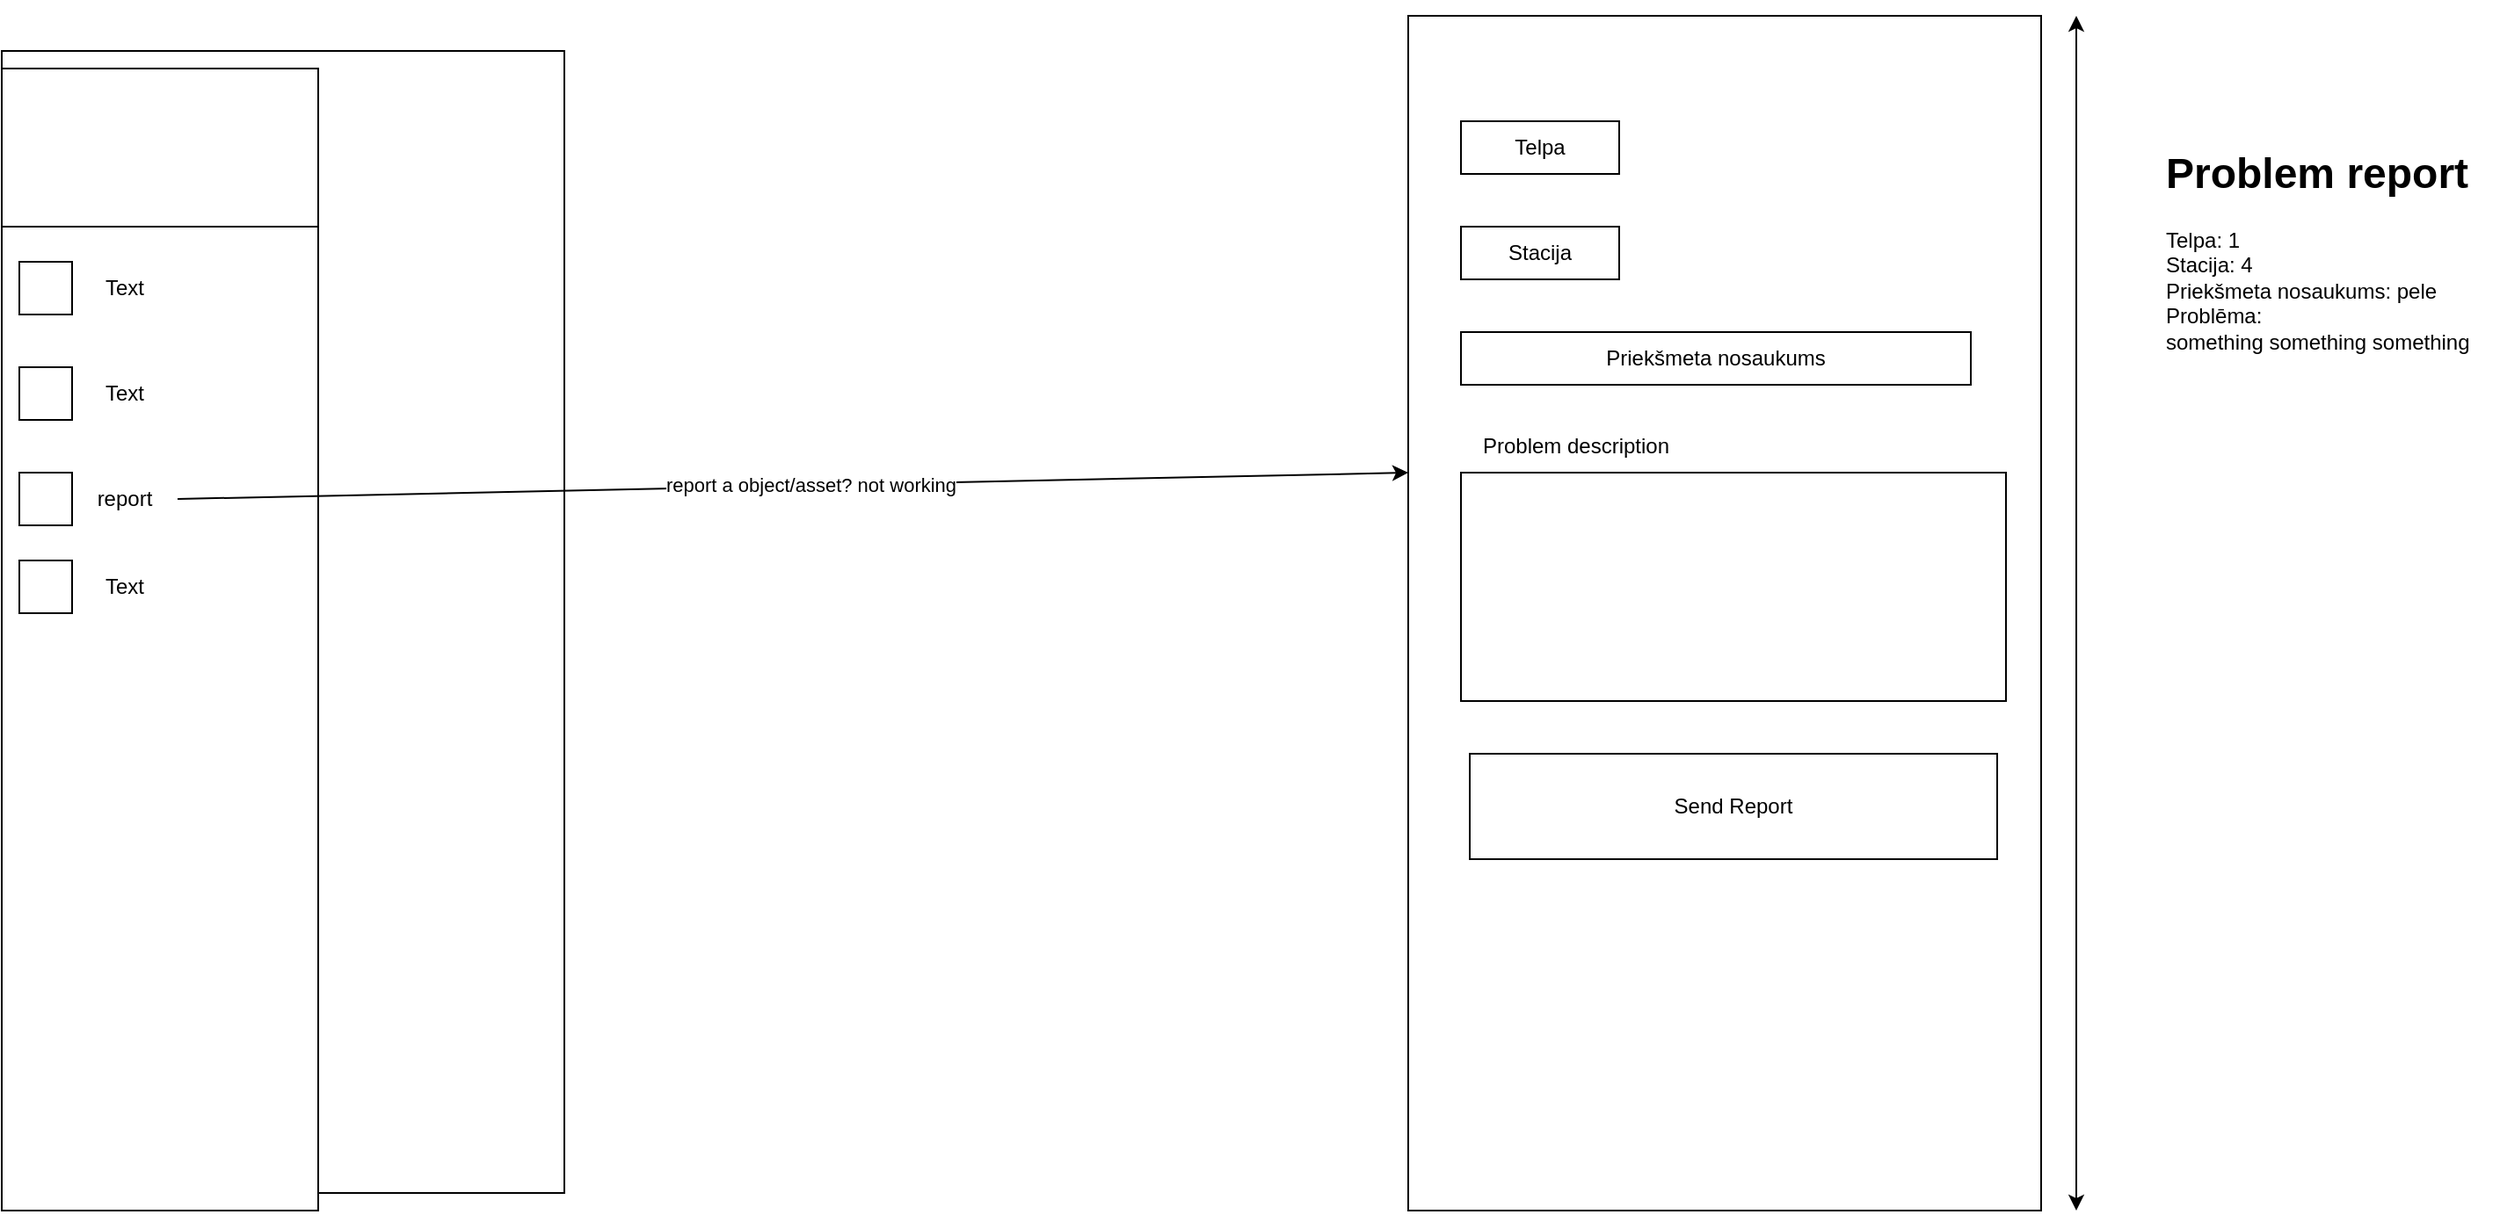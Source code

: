 <mxfile version="23.1.8" type="github">
  <diagram name="Lapa-1" id="KPvquFSmwWqakFf00gwk">
    <mxGraphModel dx="2261" dy="780" grid="1" gridSize="10" guides="1" tooltips="1" connect="1" arrows="1" fold="1" page="1" pageScale="1" pageWidth="827" pageHeight="1169" math="0" shadow="0">
      <root>
        <mxCell id="0" />
        <mxCell id="1" parent="0" />
        <mxCell id="jMKohJV3Y4cP6Zf-13Iu-1" value="" style="rounded=0;whiteSpace=wrap;html=1;" parent="1" vertex="1">
          <mxGeometry x="-220" y="40" width="320" height="650" as="geometry" />
        </mxCell>
        <mxCell id="jMKohJV3Y4cP6Zf-13Iu-2" value="" style="rounded=0;whiteSpace=wrap;html=1;" parent="1" vertex="1">
          <mxGeometry x="-220" y="50" width="180" height="650" as="geometry" />
        </mxCell>
        <mxCell id="jMKohJV3Y4cP6Zf-13Iu-3" value="" style="rounded=0;whiteSpace=wrap;html=1;" parent="1" vertex="1">
          <mxGeometry x="-220" y="50" width="180" height="90" as="geometry" />
        </mxCell>
        <mxCell id="jMKohJV3Y4cP6Zf-13Iu-5" value="" style="whiteSpace=wrap;html=1;aspect=fixed;" parent="1" vertex="1">
          <mxGeometry x="-210" y="160" width="30" height="30" as="geometry" />
        </mxCell>
        <mxCell id="jMKohJV3Y4cP6Zf-13Iu-6" value="Text" style="text;html=1;align=center;verticalAlign=middle;whiteSpace=wrap;rounded=0;" parent="1" vertex="1">
          <mxGeometry x="-180" y="160" width="60" height="30" as="geometry" />
        </mxCell>
        <mxCell id="jMKohJV3Y4cP6Zf-13Iu-7" value="" style="whiteSpace=wrap;html=1;aspect=fixed;" parent="1" vertex="1">
          <mxGeometry x="-210" y="220" width="30" height="30" as="geometry" />
        </mxCell>
        <mxCell id="jMKohJV3Y4cP6Zf-13Iu-8" value="Text" style="text;html=1;align=center;verticalAlign=middle;whiteSpace=wrap;rounded=0;" parent="1" vertex="1">
          <mxGeometry x="-180" y="220" width="60" height="30" as="geometry" />
        </mxCell>
        <mxCell id="jMKohJV3Y4cP6Zf-13Iu-9" value="" style="whiteSpace=wrap;html=1;aspect=fixed;" parent="1" vertex="1">
          <mxGeometry x="-210" y="280" width="30" height="30" as="geometry" />
        </mxCell>
        <mxCell id="jMKohJV3Y4cP6Zf-13Iu-10" value="report" style="text;html=1;align=center;verticalAlign=middle;whiteSpace=wrap;rounded=0;" parent="1" vertex="1">
          <mxGeometry x="-180" y="280" width="60" height="30" as="geometry" />
        </mxCell>
        <mxCell id="jMKohJV3Y4cP6Zf-13Iu-11" value="" style="whiteSpace=wrap;html=1;aspect=fixed;" parent="1" vertex="1">
          <mxGeometry x="-210" y="330" width="30" height="30" as="geometry" />
        </mxCell>
        <mxCell id="jMKohJV3Y4cP6Zf-13Iu-12" value="Text" style="text;html=1;align=center;verticalAlign=middle;whiteSpace=wrap;rounded=0;" parent="1" vertex="1">
          <mxGeometry x="-180" y="330" width="60" height="30" as="geometry" />
        </mxCell>
        <mxCell id="jMKohJV3Y4cP6Zf-13Iu-13" value="" style="endArrow=classic;html=1;rounded=0;exitX=1;exitY=0.5;exitDx=0;exitDy=0;" parent="1" source="jMKohJV3Y4cP6Zf-13Iu-10" edge="1">
          <mxGeometry width="50" height="50" relative="1" as="geometry">
            <mxPoint x="190" y="295" as="sourcePoint" />
            <mxPoint x="580" y="280" as="targetPoint" />
          </mxGeometry>
        </mxCell>
        <mxCell id="jMKohJV3Y4cP6Zf-13Iu-18" value="report a object/asset? not working" style="edgeLabel;html=1;align=center;verticalAlign=middle;resizable=0;points=[];" parent="jMKohJV3Y4cP6Zf-13Iu-13" vertex="1" connectable="0">
          <mxGeometry x="0.029" y="1" relative="1" as="geometry">
            <mxPoint as="offset" />
          </mxGeometry>
        </mxCell>
        <mxCell id="jMKohJV3Y4cP6Zf-13Iu-14" value="" style="rounded=0;whiteSpace=wrap;html=1;" parent="1" vertex="1">
          <mxGeometry x="580" y="20" width="360" height="680" as="geometry" />
        </mxCell>
        <mxCell id="Tgarx9n3kwxgUvCoz0uB-1" value="" style="rounded=0;whiteSpace=wrap;html=1;" vertex="1" parent="1">
          <mxGeometry x="610" y="280" width="310" height="130" as="geometry" />
        </mxCell>
        <mxCell id="Tgarx9n3kwxgUvCoz0uB-2" value="Problem description" style="text;html=1;align=center;verticalAlign=middle;resizable=0;points=[];autosize=1;strokeColor=none;fillColor=none;" vertex="1" parent="1">
          <mxGeometry x="610" y="250" width="130" height="30" as="geometry" />
        </mxCell>
        <mxCell id="Tgarx9n3kwxgUvCoz0uB-5" value="Send Report" style="whiteSpace=wrap;html=1;" vertex="1" parent="1">
          <mxGeometry x="615" y="440" width="300" height="60" as="geometry" />
        </mxCell>
        <mxCell id="Tgarx9n3kwxgUvCoz0uB-6" value="" style="endArrow=classic;startArrow=classic;html=1;rounded=0;" edge="1" parent="1">
          <mxGeometry width="50" height="50" relative="1" as="geometry">
            <mxPoint x="960" y="700" as="sourcePoint" />
            <mxPoint x="960" y="20" as="targetPoint" />
          </mxGeometry>
        </mxCell>
        <mxCell id="Tgarx9n3kwxgUvCoz0uB-7" value="Telpa" style="rounded=0;whiteSpace=wrap;html=1;" vertex="1" parent="1">
          <mxGeometry x="610" y="80" width="90" height="30" as="geometry" />
        </mxCell>
        <mxCell id="Tgarx9n3kwxgUvCoz0uB-8" value="Stacija" style="rounded=0;whiteSpace=wrap;html=1;" vertex="1" parent="1">
          <mxGeometry x="610" y="140" width="90" height="30" as="geometry" />
        </mxCell>
        <mxCell id="Tgarx9n3kwxgUvCoz0uB-9" value="Priekšmeta nosaukums" style="rounded=0;whiteSpace=wrap;html=1;" vertex="1" parent="1">
          <mxGeometry x="610" y="200" width="290" height="30" as="geometry" />
        </mxCell>
        <mxCell id="Tgarx9n3kwxgUvCoz0uB-11" value="&lt;h1&gt;Problem report&lt;/h1&gt;&lt;p&gt;Telpa: 1&lt;br&gt;Stacija: 4&lt;br&gt;Priekšmeta nosaukums: pele&lt;br&gt;Problēma:&lt;br&gt;something something something&lt;/p&gt;" style="text;html=1;spacing=5;spacingTop=-20;whiteSpace=wrap;overflow=hidden;rounded=0;" vertex="1" parent="1">
          <mxGeometry x="1006" y="90" width="194" height="130" as="geometry" />
        </mxCell>
      </root>
    </mxGraphModel>
  </diagram>
</mxfile>
